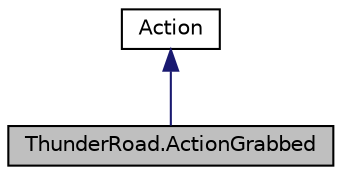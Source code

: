 digraph "ThunderRoad.ActionGrabbed"
{
 // LATEX_PDF_SIZE
  edge [fontname="Helvetica",fontsize="10",labelfontname="Helvetica",labelfontsize="10"];
  node [fontname="Helvetica",fontsize="10",shape=record];
  Node1 [label="ThunderRoad.ActionGrabbed",height=0.2,width=0.4,color="black", fillcolor="grey75", style="filled", fontcolor="black",tooltip="Class ActionGrabbed. Implements the ThunderRoad.Action"];
  Node2 -> Node1 [dir="back",color="midnightblue",fontsize="10",style="solid",fontname="Helvetica"];
  Node2 [label="Action",height=0.2,width=0.4,color="black", fillcolor="white", style="filled",URL="$class_thunder_road_1_1_action.html",tooltip="Class Action."];
}
